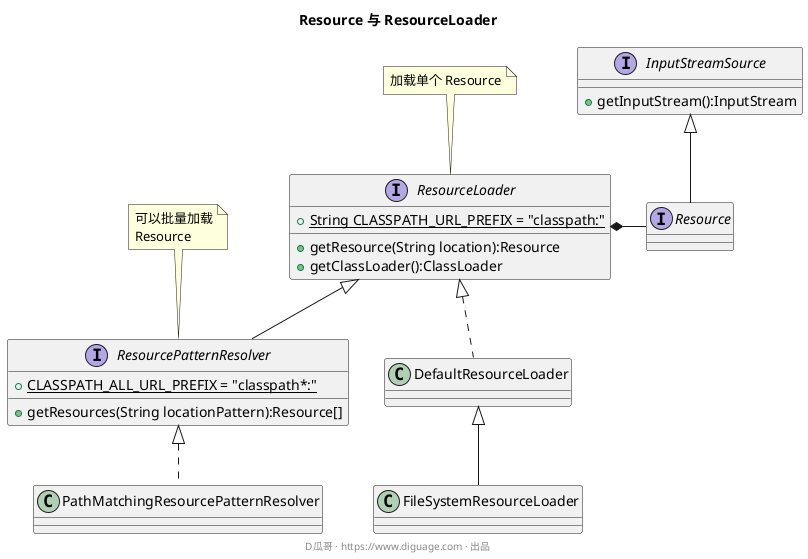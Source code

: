 @startuml
title **Resource 与 ResourceLoader**


interface InputStreamSource {
	+ getInputStream():InputStream
}

interface Resource extends InputStreamSource

interface ResourceLoader {
	+{static} String CLASSPATH_URL_PREFIX = "classpath:"

	+ getResource(String location):Resource
	+ getClassLoader():ClassLoader
}

note top of ResourceLoader : 加载单个 Resource

class DefaultResourceLoader implements ResourceLoader
class FileSystemResourceLoader extends DefaultResourceLoader

interface ResourcePatternResolver extends ResourceLoader {
	+{static} CLASSPATH_ALL_URL_PREFIX = "classpath*:"

	+ getResources(String locationPattern):Resource[]
}

class PathMatchingResourcePatternResolver implements ResourcePatternResolver

note top of ResourcePatternResolver : 可以批量加载\nResource

ResourceLoader *- Resource


footer D瓜哥 · https://www.diguage.com · 出品
@enduml